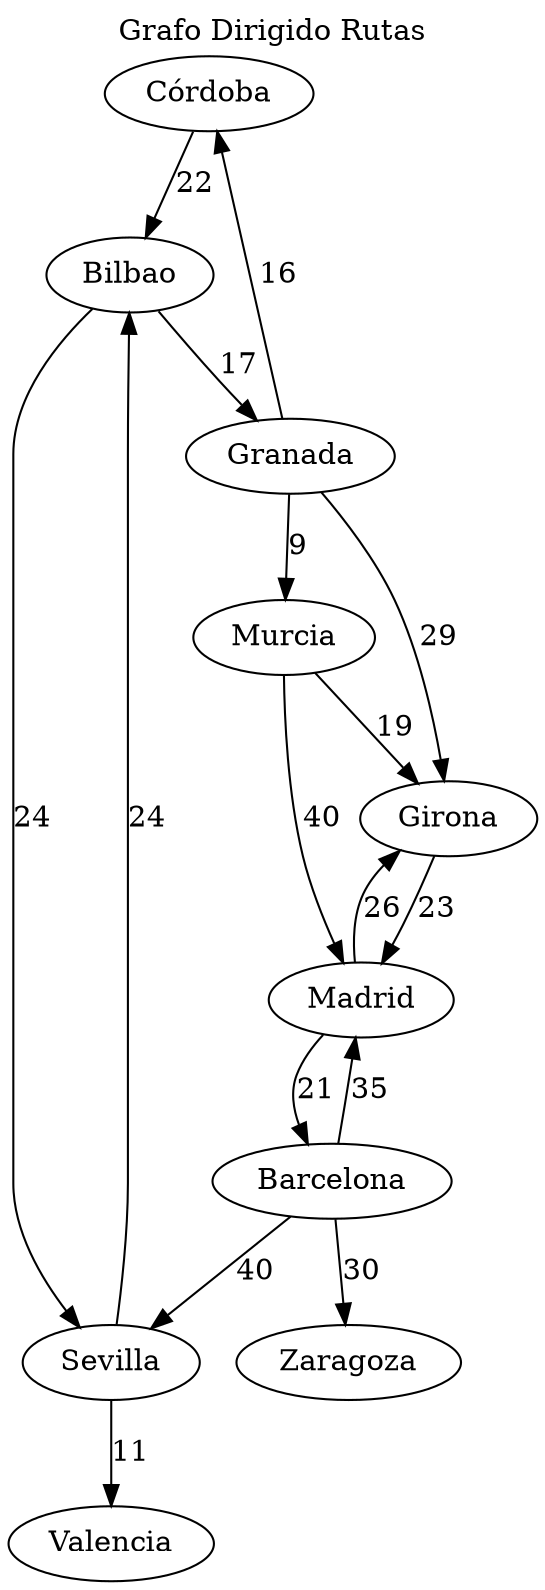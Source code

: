 digraph G {
labelloc="t";
label="Grafo Dirigido Rutas";
    "Córdoba" -> "Bilbao" [label="22"];
    "Murcia" -> "Madrid" [label="40"];
    "Murcia" -> "Girona" [label="19"];
    "Granada" -> "Girona" [label="29"];
    "Granada" -> "Córdoba" [label="16"];
    "Granada" -> "Murcia" [label="9"];
    "Bilbao" -> "Sevilla" [label="24"];
    "Bilbao" -> "Granada" [label="17"];
    "Sevilla" -> "Bilbao" [label="24"];
    "Sevilla" -> "Valencia" [label="11"];
    "Barcelona" -> "Sevilla" [label="40"];
    "Barcelona" -> "Zaragoza" [label="30"];
    "Barcelona" -> "Madrid" [label="35"];
    "Madrid" -> "Barcelona" [label="21"];
    "Madrid" -> "Girona" [label="26"];
    "Girona" -> "Madrid" [label="23"];
}
